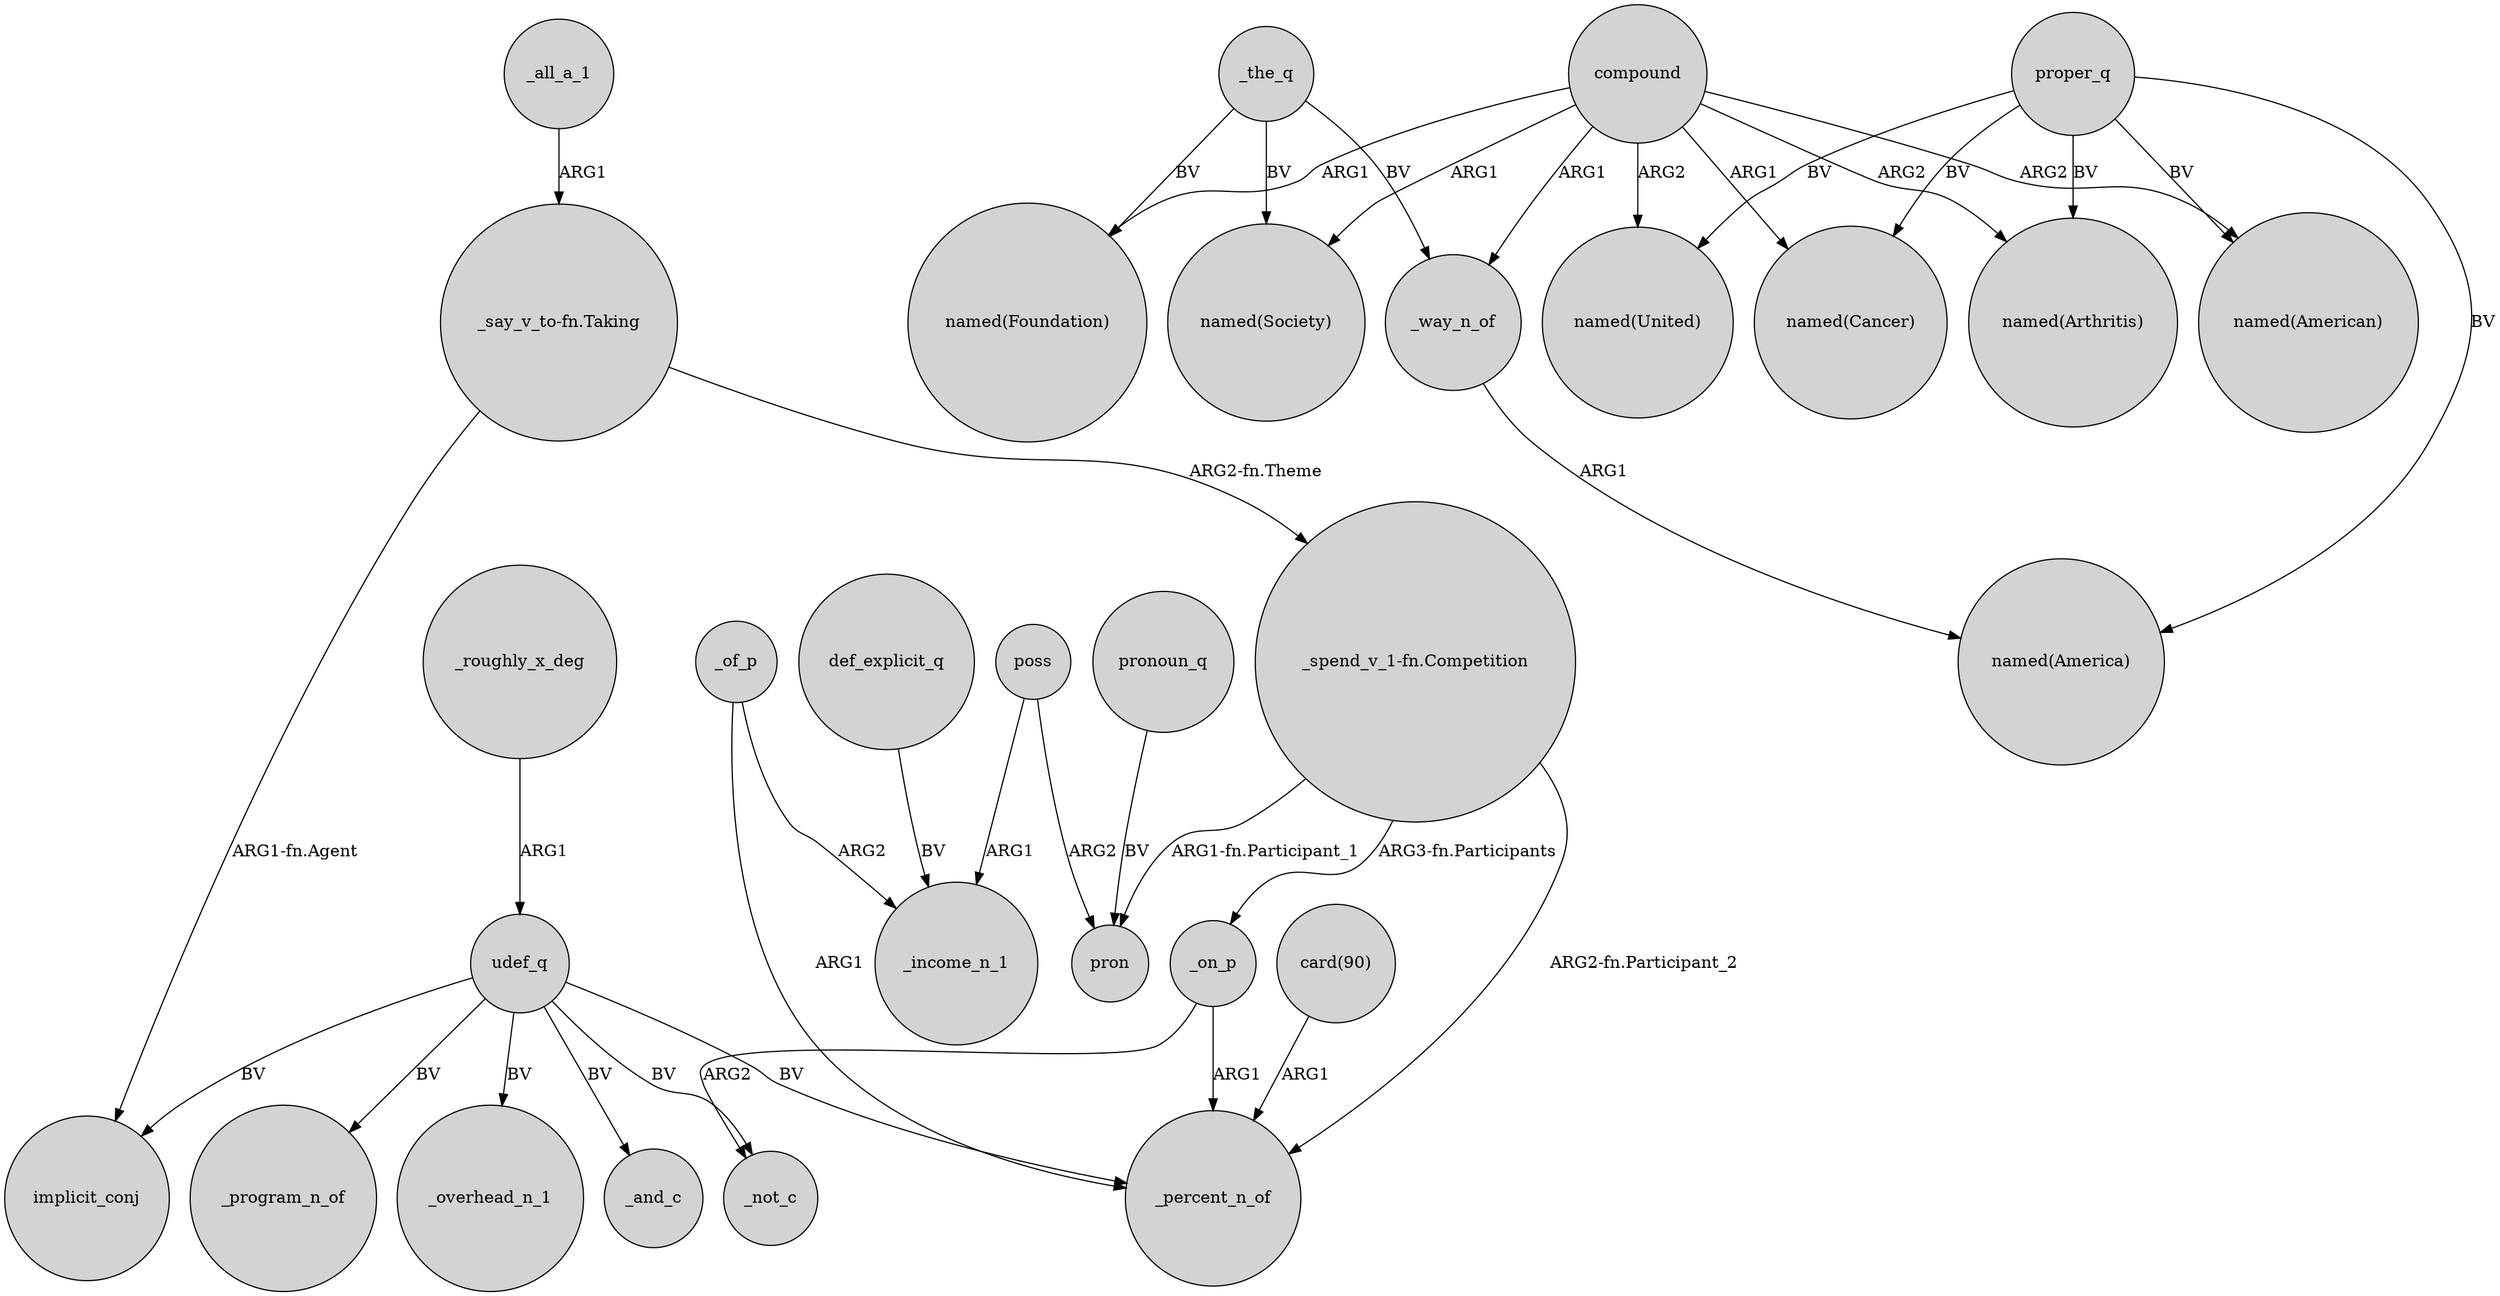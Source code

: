 digraph {
	node [shape=circle style=filled]
	_all_a_1 -> "_say_v_to-fn.Taking" [label=ARG1]
	_roughly_x_deg -> udef_q [label=ARG1]
	_of_p -> _income_n_1 [label=ARG2]
	_the_q -> "named(Society)" [label=BV]
	compound -> "named(United)" [label=ARG2]
	proper_q -> "named(America)" [label=BV]
	_on_p -> _not_c [label=ARG2]
	udef_q -> _overhead_n_1 [label=BV]
	compound -> "named(Cancer)" [label=ARG1]
	proper_q -> "named(Arthritis)" [label=BV]
	"_spend_v_1-fn.Competition" -> pron [label="ARG1-fn.Participant_1"]
	_way_n_of -> "named(America)" [label=ARG1]
	compound -> "named(Arthritis)" [label=ARG2]
	_of_p -> _percent_n_of [label=ARG1]
	udef_q -> _and_c [label=BV]
	udef_q -> _program_n_of [label=BV]
	pronoun_q -> pron [label=BV]
	"_spend_v_1-fn.Competition" -> _on_p [label="ARG3-fn.Participants"]
	poss -> pron [label=ARG2]
	def_explicit_q -> _income_n_1 [label=BV]
	udef_q -> _percent_n_of [label=BV]
	_the_q -> _way_n_of [label=BV]
	poss -> _income_n_1 [label=ARG1]
	proper_q -> "named(United)" [label=BV]
	compound -> "named(Society)" [label=ARG1]
	proper_q -> "named(Cancer)" [label=BV]
	_on_p -> _percent_n_of [label=ARG1]
	compound -> _way_n_of [label=ARG1]
	udef_q -> _not_c [label=BV]
	_the_q -> "named(Foundation)" [label=BV]
	compound -> "named(American)" [label=ARG2]
	"_say_v_to-fn.Taking" -> "_spend_v_1-fn.Competition" [label="ARG2-fn.Theme"]
	proper_q -> "named(American)" [label=BV]
	"_spend_v_1-fn.Competition" -> _percent_n_of [label="ARG2-fn.Participant_2"]
	"card(90)" -> _percent_n_of [label=ARG1]
	udef_q -> implicit_conj [label=BV]
	compound -> "named(Foundation)" [label=ARG1]
	"_say_v_to-fn.Taking" -> implicit_conj [label="ARG1-fn.Agent"]
}
